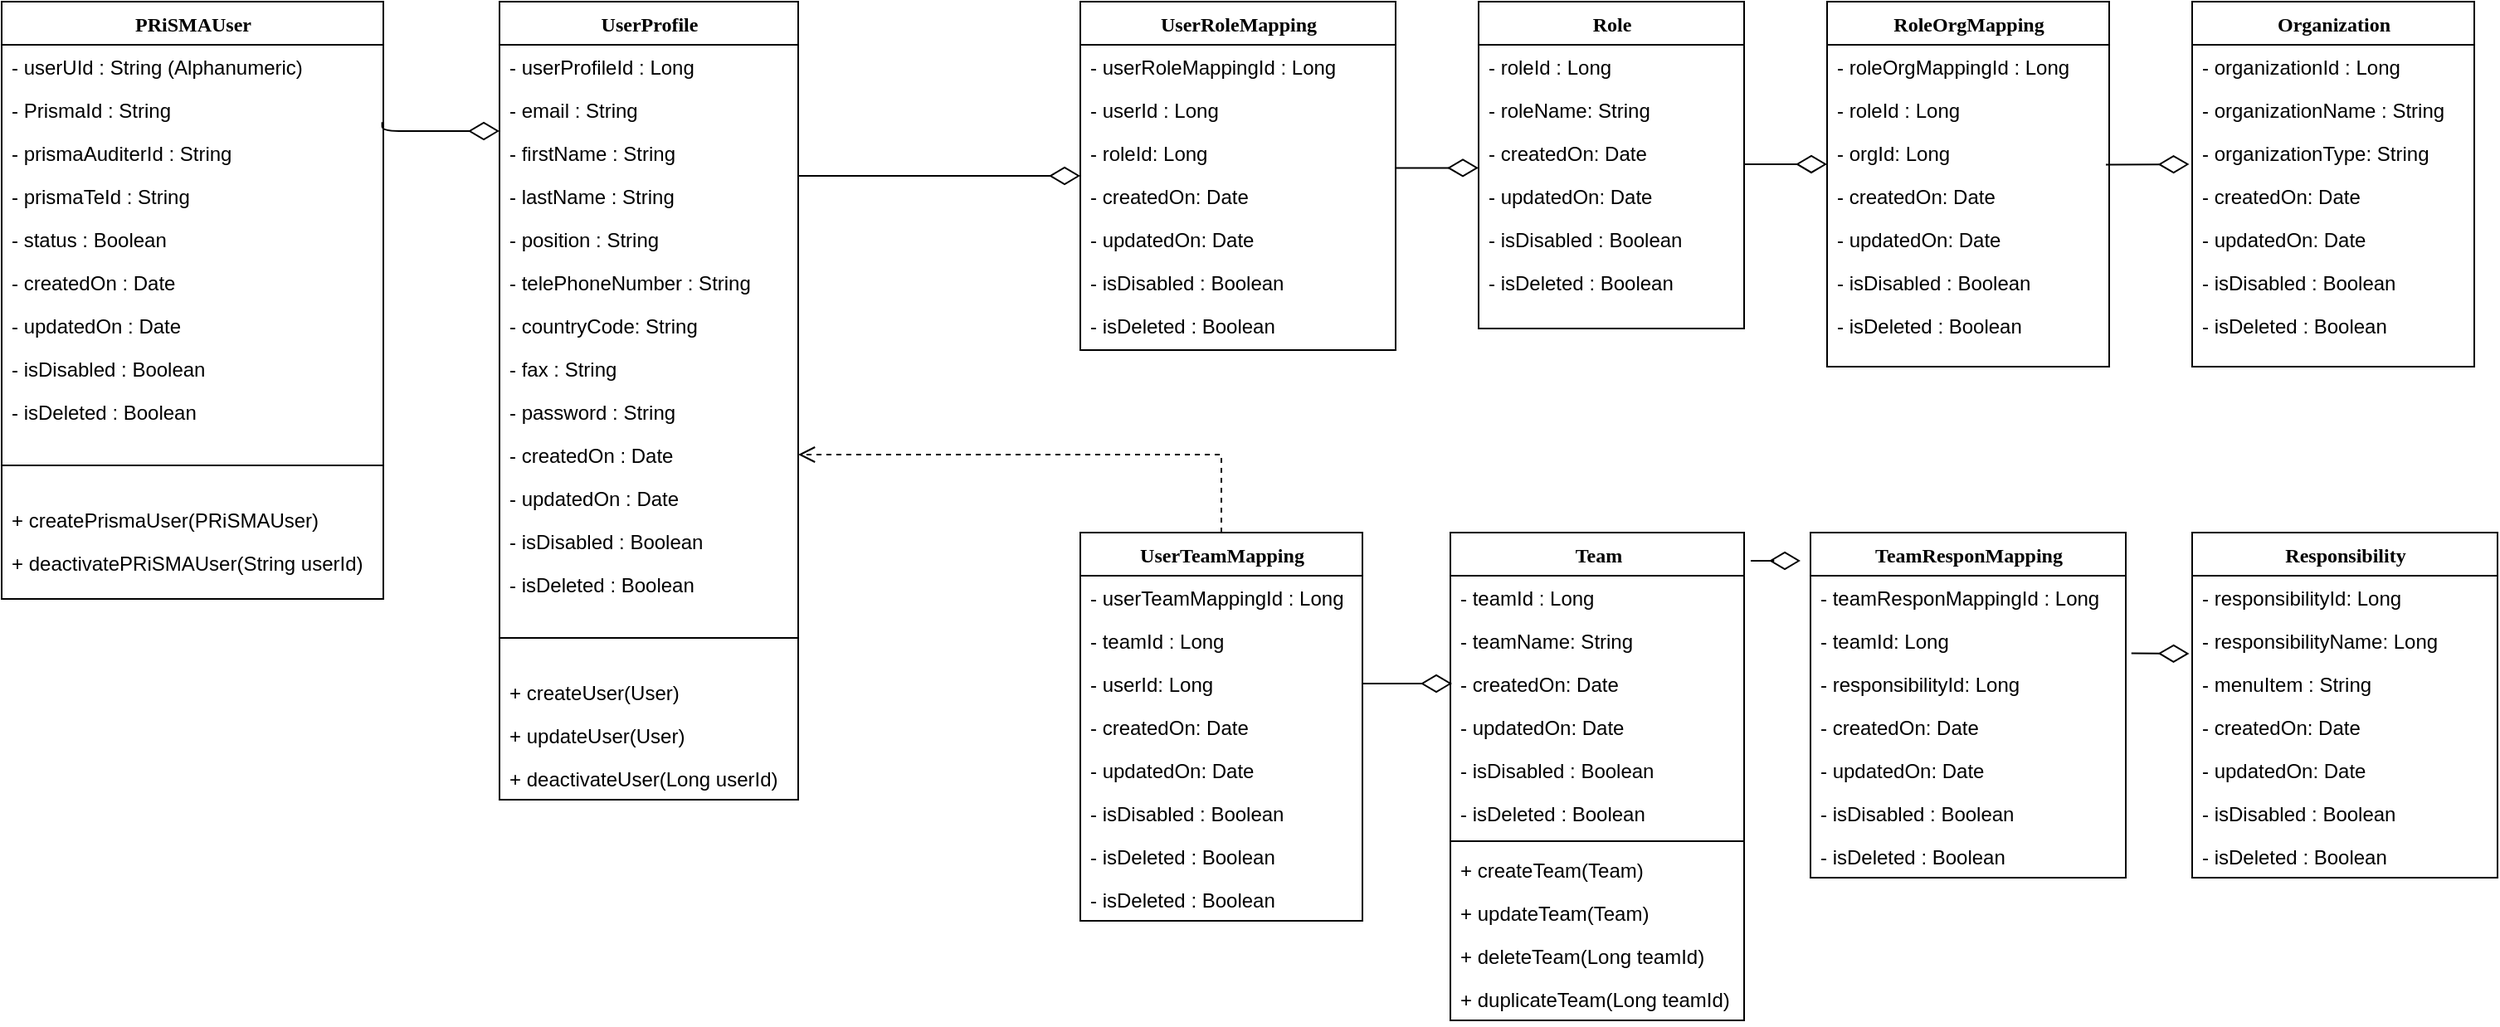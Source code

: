 <mxfile version="23.0.2" type="github">
  <diagram name="Page-1" id="9f46799a-70d6-7492-0946-bef42562c5a5">
    <mxGraphModel dx="1531" dy="635" grid="1" gridSize="10" guides="1" tooltips="1" connect="1" arrows="1" fold="1" page="1" pageScale="1" pageWidth="1169" pageHeight="827" background="none" math="0" shadow="0">
      <root>
        <mxCell id="0" />
        <mxCell id="1" parent="0" />
        <mxCell id="78961159f06e98e8-17" value="UserProfile" style="swimlane;html=1;fontStyle=1;align=center;verticalAlign=top;childLayout=stackLayout;horizontal=1;startSize=26;horizontalStack=0;resizeParent=1;resizeLast=0;collapsible=1;marginBottom=0;swimlaneFillColor=#ffffff;rounded=0;shadow=0;comic=0;labelBackgroundColor=none;strokeWidth=1;fillColor=none;fontFamily=Verdana;fontSize=12" parent="1" vertex="1">
          <mxGeometry x="720" y="80" width="180" height="481" as="geometry" />
        </mxCell>
        <mxCell id="2uCMIBDaQtJnFy4QfpO6-13" value="- userProfileId : Long" style="text;html=1;strokeColor=none;fillColor=none;align=left;verticalAlign=top;spacingLeft=4;spacingRight=4;whiteSpace=wrap;overflow=hidden;rotatable=0;points=[[0,0.5],[1,0.5]];portConstraint=eastwest;" parent="78961159f06e98e8-17" vertex="1">
          <mxGeometry y="26" width="180" height="26" as="geometry" />
        </mxCell>
        <mxCell id="78961159f06e98e8-21" value="- email : String" style="text;html=1;strokeColor=none;fillColor=none;align=left;verticalAlign=top;spacingLeft=4;spacingRight=4;whiteSpace=wrap;overflow=hidden;rotatable=0;points=[[0,0.5],[1,0.5]];portConstraint=eastwest;" parent="78961159f06e98e8-17" vertex="1">
          <mxGeometry y="52" width="180" height="26" as="geometry" />
        </mxCell>
        <mxCell id="78961159f06e98e8-23" value="- firstName : String" style="text;html=1;strokeColor=none;fillColor=none;align=left;verticalAlign=top;spacingLeft=4;spacingRight=4;whiteSpace=wrap;overflow=hidden;rotatable=0;points=[[0,0.5],[1,0.5]];portConstraint=eastwest;" parent="78961159f06e98e8-17" vertex="1">
          <mxGeometry y="78" width="180" height="26" as="geometry" />
        </mxCell>
        <mxCell id="78961159f06e98e8-25" value="- lastName : String" style="text;html=1;strokeColor=none;fillColor=none;align=left;verticalAlign=top;spacingLeft=4;spacingRight=4;whiteSpace=wrap;overflow=hidden;rotatable=0;points=[[0,0.5],[1,0.5]];portConstraint=eastwest;" parent="78961159f06e98e8-17" vertex="1">
          <mxGeometry y="104" width="180" height="26" as="geometry" />
        </mxCell>
        <mxCell id="78961159f06e98e8-26" value="- position : String" style="text;html=1;strokeColor=none;fillColor=none;align=left;verticalAlign=top;spacingLeft=4;spacingRight=4;whiteSpace=wrap;overflow=hidden;rotatable=0;points=[[0,0.5],[1,0.5]];portConstraint=eastwest;" parent="78961159f06e98e8-17" vertex="1">
          <mxGeometry y="130" width="180" height="26" as="geometry" />
        </mxCell>
        <mxCell id="78961159f06e98e8-24" value="- telePhoneNumber : String" style="text;html=1;strokeColor=none;fillColor=none;align=left;verticalAlign=top;spacingLeft=4;spacingRight=4;whiteSpace=wrap;overflow=hidden;rotatable=0;points=[[0,0.5],[1,0.5]];portConstraint=eastwest;" parent="78961159f06e98e8-17" vertex="1">
          <mxGeometry y="156" width="180" height="26" as="geometry" />
        </mxCell>
        <mxCell id="2uCMIBDaQtJnFy4QfpO6-1" value="- countryCode: String" style="text;html=1;strokeColor=none;fillColor=none;align=left;verticalAlign=top;spacingLeft=4;spacingRight=4;whiteSpace=wrap;overflow=hidden;rotatable=0;points=[[0,0.5],[1,0.5]];portConstraint=eastwest;" parent="78961159f06e98e8-17" vertex="1">
          <mxGeometry y="182" width="180" height="26" as="geometry" />
        </mxCell>
        <mxCell id="2uCMIBDaQtJnFy4QfpO6-2" value="- fax : String" style="text;html=1;strokeColor=none;fillColor=none;align=left;verticalAlign=top;spacingLeft=4;spacingRight=4;whiteSpace=wrap;overflow=hidden;rotatable=0;points=[[0,0.5],[1,0.5]];portConstraint=eastwest;" parent="78961159f06e98e8-17" vertex="1">
          <mxGeometry y="208" width="180" height="26" as="geometry" />
        </mxCell>
        <mxCell id="2uCMIBDaQtJnFy4QfpO6-3" value="- password : String" style="text;html=1;strokeColor=none;fillColor=none;align=left;verticalAlign=top;spacingLeft=4;spacingRight=4;whiteSpace=wrap;overflow=hidden;rotatable=0;points=[[0,0.5],[1,0.5]];portConstraint=eastwest;" parent="78961159f06e98e8-17" vertex="1">
          <mxGeometry y="234" width="180" height="26" as="geometry" />
        </mxCell>
        <mxCell id="2uCMIBDaQtJnFy4QfpO6-8" value="- createdOn : Date" style="text;html=1;strokeColor=none;fillColor=none;align=left;verticalAlign=top;spacingLeft=4;spacingRight=4;whiteSpace=wrap;overflow=hidden;rotatable=0;points=[[0,0.5],[1,0.5]];portConstraint=eastwest;" parent="78961159f06e98e8-17" vertex="1">
          <mxGeometry y="260" width="180" height="26" as="geometry" />
        </mxCell>
        <mxCell id="2uCMIBDaQtJnFy4QfpO6-9" value="- updatedOn : Date" style="text;html=1;strokeColor=none;fillColor=none;align=left;verticalAlign=top;spacingLeft=4;spacingRight=4;whiteSpace=wrap;overflow=hidden;rotatable=0;points=[[0,0.5],[1,0.5]];portConstraint=eastwest;" parent="78961159f06e98e8-17" vertex="1">
          <mxGeometry y="286" width="180" height="26" as="geometry" />
        </mxCell>
        <mxCell id="2uCMIBDaQtJnFy4QfpO6-11" value="- isDisabled : Boolean" style="text;html=1;strokeColor=none;fillColor=none;align=left;verticalAlign=top;spacingLeft=4;spacingRight=4;whiteSpace=wrap;overflow=hidden;rotatable=0;points=[[0,0.5],[1,0.5]];portConstraint=eastwest;" parent="78961159f06e98e8-17" vertex="1">
          <mxGeometry y="312" width="180" height="26" as="geometry" />
        </mxCell>
        <mxCell id="2uCMIBDaQtJnFy4QfpO6-12" value="- isDeleted : Boolean" style="text;html=1;strokeColor=none;fillColor=none;align=left;verticalAlign=top;spacingLeft=4;spacingRight=4;whiteSpace=wrap;overflow=hidden;rotatable=0;points=[[0,0.5],[1,0.5]];portConstraint=eastwest;" parent="78961159f06e98e8-17" vertex="1">
          <mxGeometry y="338" width="180" height="26" as="geometry" />
        </mxCell>
        <mxCell id="2uCMIBDaQtJnFy4QfpO6-86" value="" style="line;strokeWidth=1;fillColor=none;align=left;verticalAlign=middle;spacingTop=-1;spacingLeft=3;spacingRight=3;rotatable=0;labelPosition=right;points=[];portConstraint=eastwest;strokeColor=inherit;" parent="78961159f06e98e8-17" vertex="1">
          <mxGeometry y="364" width="180" height="39" as="geometry" />
        </mxCell>
        <mxCell id="2uCMIBDaQtJnFy4QfpO6-87" value="+ createUser(User)" style="text;html=1;strokeColor=none;fillColor=none;align=left;verticalAlign=top;spacingLeft=4;spacingRight=4;whiteSpace=wrap;overflow=hidden;rotatable=0;points=[[0,0.5],[1,0.5]];portConstraint=eastwest;" parent="78961159f06e98e8-17" vertex="1">
          <mxGeometry y="403" width="180" height="26" as="geometry" />
        </mxCell>
        <mxCell id="2uCMIBDaQtJnFy4QfpO6-88" value="+ updateUser(User)" style="text;html=1;strokeColor=none;fillColor=none;align=left;verticalAlign=top;spacingLeft=4;spacingRight=4;whiteSpace=wrap;overflow=hidden;rotatable=0;points=[[0,0.5],[1,0.5]];portConstraint=eastwest;" parent="78961159f06e98e8-17" vertex="1">
          <mxGeometry y="429" width="180" height="26" as="geometry" />
        </mxCell>
        <mxCell id="2uCMIBDaQtJnFy4QfpO6-89" value="+ deactivateUser(Long userId)" style="text;html=1;strokeColor=none;fillColor=none;align=left;verticalAlign=top;spacingLeft=4;spacingRight=4;whiteSpace=wrap;overflow=hidden;rotatable=0;points=[[0,0.5],[1,0.5]];portConstraint=eastwest;" parent="78961159f06e98e8-17" vertex="1">
          <mxGeometry y="455" width="180" height="26" as="geometry" />
        </mxCell>
        <object label="UserRoleMapping" id="78961159f06e98e8-30">
          <mxCell style="swimlane;html=1;fontStyle=1;align=center;verticalAlign=top;childLayout=stackLayout;horizontal=1;startSize=26;horizontalStack=0;resizeParent=1;resizeLast=0;collapsible=1;marginBottom=0;swimlaneFillColor=#ffffff;rounded=0;shadow=0;comic=0;labelBackgroundColor=none;strokeWidth=1;fillColor=none;fontFamily=Verdana;fontSize=12" parent="1" vertex="1">
            <mxGeometry x="1070" y="80" width="190" height="210" as="geometry" />
          </mxCell>
        </object>
        <mxCell id="78961159f06e98e8-31" value="- userRoleMappingId : Long" style="text;html=1;strokeColor=none;fillColor=none;align=left;verticalAlign=top;spacingLeft=4;spacingRight=4;whiteSpace=wrap;overflow=hidden;rotatable=0;points=[[0,0.5],[1,0.5]];portConstraint=eastwest;" parent="78961159f06e98e8-30" vertex="1">
          <mxGeometry y="26" width="190" height="26" as="geometry" />
        </mxCell>
        <mxCell id="78961159f06e98e8-32" value="- userId : Long" style="text;html=1;strokeColor=none;fillColor=none;align=left;verticalAlign=top;spacingLeft=4;spacingRight=4;whiteSpace=wrap;overflow=hidden;rotatable=0;points=[[0,0.5],[1,0.5]];portConstraint=eastwest;" parent="78961159f06e98e8-30" vertex="1">
          <mxGeometry y="52" width="190" height="26" as="geometry" />
        </mxCell>
        <mxCell id="78961159f06e98e8-33" value="- roleId: Long" style="text;html=1;strokeColor=none;fillColor=none;align=left;verticalAlign=top;spacingLeft=4;spacingRight=4;whiteSpace=wrap;overflow=hidden;rotatable=0;points=[[0,0.5],[1,0.5]];portConstraint=eastwest;" parent="78961159f06e98e8-30" vertex="1">
          <mxGeometry y="78" width="190" height="26" as="geometry" />
        </mxCell>
        <mxCell id="78961159f06e98e8-34" value="- createdOn: Date" style="text;html=1;strokeColor=none;fillColor=none;align=left;verticalAlign=top;spacingLeft=4;spacingRight=4;whiteSpace=wrap;overflow=hidden;rotatable=0;points=[[0,0.5],[1,0.5]];portConstraint=eastwest;" parent="78961159f06e98e8-30" vertex="1">
          <mxGeometry y="104" width="190" height="26" as="geometry" />
        </mxCell>
        <mxCell id="78961159f06e98e8-36" value="- updatedOn: Date" style="text;html=1;strokeColor=none;fillColor=none;align=left;verticalAlign=top;spacingLeft=4;spacingRight=4;whiteSpace=wrap;overflow=hidden;rotatable=0;points=[[0,0.5],[1,0.5]];portConstraint=eastwest;" parent="78961159f06e98e8-30" vertex="1">
          <mxGeometry y="130" width="190" height="26" as="geometry" />
        </mxCell>
        <mxCell id="78961159f06e98e8-37" value="- isDisabled : Boolean&lt;br&gt;" style="text;html=1;strokeColor=none;fillColor=none;align=left;verticalAlign=top;spacingLeft=4;spacingRight=4;whiteSpace=wrap;overflow=hidden;rotatable=0;points=[[0,0.5],[1,0.5]];portConstraint=eastwest;" parent="78961159f06e98e8-30" vertex="1">
          <mxGeometry y="156" width="190" height="26" as="geometry" />
        </mxCell>
        <mxCell id="2uCMIBDaQtJnFy4QfpO6-14" value="- isDeleted : Boolean" style="text;html=1;strokeColor=none;fillColor=none;align=left;verticalAlign=top;spacingLeft=4;spacingRight=4;whiteSpace=wrap;overflow=hidden;rotatable=0;points=[[0,0.5],[1,0.5]];portConstraint=eastwest;" parent="78961159f06e98e8-30" vertex="1">
          <mxGeometry y="182" width="190" height="26" as="geometry" />
        </mxCell>
        <mxCell id="78961159f06e98e8-43" value="Role" style="swimlane;html=1;fontStyle=1;align=center;verticalAlign=top;childLayout=stackLayout;horizontal=1;startSize=26;horizontalStack=0;resizeParent=1;resizeLast=0;collapsible=1;marginBottom=0;swimlaneFillColor=#ffffff;rounded=0;shadow=0;comic=0;labelBackgroundColor=none;strokeWidth=1;fillColor=none;fontFamily=Verdana;fontSize=12" parent="1" vertex="1">
          <mxGeometry x="1310" y="80" width="160" height="197" as="geometry" />
        </mxCell>
        <mxCell id="78961159f06e98e8-44" value="- roleId : Long" style="text;html=1;strokeColor=none;fillColor=none;align=left;verticalAlign=top;spacingLeft=4;spacingRight=4;whiteSpace=wrap;overflow=hidden;rotatable=0;points=[[0,0.5],[1,0.5]];portConstraint=eastwest;" parent="78961159f06e98e8-43" vertex="1">
          <mxGeometry y="26" width="160" height="26" as="geometry" />
        </mxCell>
        <mxCell id="78961159f06e98e8-45" value="- roleName: String" style="text;html=1;strokeColor=none;fillColor=none;align=left;verticalAlign=top;spacingLeft=4;spacingRight=4;whiteSpace=wrap;overflow=hidden;rotatable=0;points=[[0,0.5],[1,0.5]];portConstraint=eastwest;" parent="78961159f06e98e8-43" vertex="1">
          <mxGeometry y="52" width="160" height="26" as="geometry" />
        </mxCell>
        <mxCell id="2uCMIBDaQtJnFy4QfpO6-20" value="- createdOn: Date" style="text;html=1;strokeColor=none;fillColor=none;align=left;verticalAlign=top;spacingLeft=4;spacingRight=4;whiteSpace=wrap;overflow=hidden;rotatable=0;points=[[0,0.5],[1,0.5]];portConstraint=eastwest;" parent="78961159f06e98e8-43" vertex="1">
          <mxGeometry y="78" width="160" height="26" as="geometry" />
        </mxCell>
        <mxCell id="2uCMIBDaQtJnFy4QfpO6-21" value="- updatedOn: Date" style="text;html=1;strokeColor=none;fillColor=none;align=left;verticalAlign=top;spacingLeft=4;spacingRight=4;whiteSpace=wrap;overflow=hidden;rotatable=0;points=[[0,0.5],[1,0.5]];portConstraint=eastwest;" parent="78961159f06e98e8-43" vertex="1">
          <mxGeometry y="104" width="160" height="26" as="geometry" />
        </mxCell>
        <mxCell id="2uCMIBDaQtJnFy4QfpO6-22" value="- isDisabled : Boolean&lt;br&gt;" style="text;html=1;strokeColor=none;fillColor=none;align=left;verticalAlign=top;spacingLeft=4;spacingRight=4;whiteSpace=wrap;overflow=hidden;rotatable=0;points=[[0,0.5],[1,0.5]];portConstraint=eastwest;" parent="78961159f06e98e8-43" vertex="1">
          <mxGeometry y="130" width="160" height="26" as="geometry" />
        </mxCell>
        <mxCell id="2uCMIBDaQtJnFy4QfpO6-23" value="- isDeleted : Boolean" style="text;html=1;strokeColor=none;fillColor=none;align=left;verticalAlign=top;spacingLeft=4;spacingRight=4;whiteSpace=wrap;overflow=hidden;rotatable=0;points=[[0,0.5],[1,0.5]];portConstraint=eastwest;" parent="78961159f06e98e8-43" vertex="1">
          <mxGeometry y="156" width="160" height="26" as="geometry" />
        </mxCell>
        <mxCell id="78961159f06e98e8-121" style="edgeStyle=elbowEdgeStyle;html=1;labelBackgroundColor=none;startFill=0;startSize=8;endArrow=diamondThin;endFill=0;endSize=16;fontFamily=Verdana;fontSize=12;elbow=vertical;" parent="1" source="78961159f06e98e8-17" target="78961159f06e98e8-30" edge="1">
          <mxGeometry relative="1" as="geometry">
            <mxPoint x="250" y="259.882" as="sourcePoint" />
          </mxGeometry>
        </mxCell>
        <mxCell id="2uCMIBDaQtJnFy4QfpO6-15" style="edgeStyle=elbowEdgeStyle;html=1;labelBackgroundColor=none;startFill=0;startSize=8;endArrow=diamondThin;endFill=0;endSize=16;fontFamily=Verdana;fontSize=12;elbow=vertical;entryX=-0.017;entryY=0.838;entryDx=0;entryDy=0;entryPerimeter=0;" parent="1" edge="1">
          <mxGeometry relative="1" as="geometry">
            <mxPoint x="1259.72" y="180.21" as="sourcePoint" />
            <mxPoint x="1310" y="179.998" as="targetPoint" />
            <Array as="points">
              <mxPoint x="1739.72" y="180.21" />
            </Array>
          </mxGeometry>
        </mxCell>
        <mxCell id="2uCMIBDaQtJnFy4QfpO6-24" value="RoleOrgMapping" style="swimlane;html=1;fontStyle=1;align=center;verticalAlign=top;childLayout=stackLayout;horizontal=1;startSize=26;horizontalStack=0;resizeParent=1;resizeLast=0;collapsible=1;marginBottom=0;swimlaneFillColor=#ffffff;rounded=0;shadow=0;comic=0;labelBackgroundColor=none;strokeWidth=1;fillColor=none;fontFamily=Verdana;fontSize=12" parent="1" vertex="1">
          <mxGeometry x="1520" y="80" width="170" height="220" as="geometry" />
        </mxCell>
        <mxCell id="2uCMIBDaQtJnFy4QfpO6-32" value="- roleOrgMappingId : Long&lt;br&gt;" style="text;html=1;strokeColor=none;fillColor=none;align=left;verticalAlign=top;spacingLeft=4;spacingRight=4;whiteSpace=wrap;overflow=hidden;rotatable=0;points=[[0,0.5],[1,0.5]];portConstraint=eastwest;" parent="2uCMIBDaQtJnFy4QfpO6-24" vertex="1">
          <mxGeometry y="26" width="170" height="26" as="geometry" />
        </mxCell>
        <mxCell id="2uCMIBDaQtJnFy4QfpO6-25" value="- roleId : Long" style="text;html=1;strokeColor=none;fillColor=none;align=left;verticalAlign=top;spacingLeft=4;spacingRight=4;whiteSpace=wrap;overflow=hidden;rotatable=0;points=[[0,0.5],[1,0.5]];portConstraint=eastwest;" parent="2uCMIBDaQtJnFy4QfpO6-24" vertex="1">
          <mxGeometry y="52" width="170" height="26" as="geometry" />
        </mxCell>
        <mxCell id="2uCMIBDaQtJnFy4QfpO6-26" value="- orgId: Long" style="text;html=1;strokeColor=none;fillColor=none;align=left;verticalAlign=top;spacingLeft=4;spacingRight=4;whiteSpace=wrap;overflow=hidden;rotatable=0;points=[[0,0.5],[1,0.5]];portConstraint=eastwest;" parent="2uCMIBDaQtJnFy4QfpO6-24" vertex="1">
          <mxGeometry y="78" width="170" height="26" as="geometry" />
        </mxCell>
        <mxCell id="2uCMIBDaQtJnFy4QfpO6-27" value="- createdOn: Date" style="text;html=1;strokeColor=none;fillColor=none;align=left;verticalAlign=top;spacingLeft=4;spacingRight=4;whiteSpace=wrap;overflow=hidden;rotatable=0;points=[[0,0.5],[1,0.5]];portConstraint=eastwest;" parent="2uCMIBDaQtJnFy4QfpO6-24" vertex="1">
          <mxGeometry y="104" width="170" height="26" as="geometry" />
        </mxCell>
        <mxCell id="2uCMIBDaQtJnFy4QfpO6-28" value="- updatedOn: Date" style="text;html=1;strokeColor=none;fillColor=none;align=left;verticalAlign=top;spacingLeft=4;spacingRight=4;whiteSpace=wrap;overflow=hidden;rotatable=0;points=[[0,0.5],[1,0.5]];portConstraint=eastwest;" parent="2uCMIBDaQtJnFy4QfpO6-24" vertex="1">
          <mxGeometry y="130" width="170" height="26" as="geometry" />
        </mxCell>
        <mxCell id="2uCMIBDaQtJnFy4QfpO6-29" value="- isDisabled : Boolean&lt;br&gt;" style="text;html=1;strokeColor=none;fillColor=none;align=left;verticalAlign=top;spacingLeft=4;spacingRight=4;whiteSpace=wrap;overflow=hidden;rotatable=0;points=[[0,0.5],[1,0.5]];portConstraint=eastwest;" parent="2uCMIBDaQtJnFy4QfpO6-24" vertex="1">
          <mxGeometry y="156" width="170" height="26" as="geometry" />
        </mxCell>
        <mxCell id="2uCMIBDaQtJnFy4QfpO6-30" value="- isDeleted : Boolean" style="text;html=1;strokeColor=none;fillColor=none;align=left;verticalAlign=top;spacingLeft=4;spacingRight=4;whiteSpace=wrap;overflow=hidden;rotatable=0;points=[[0,0.5],[1,0.5]];portConstraint=eastwest;" parent="2uCMIBDaQtJnFy4QfpO6-24" vertex="1">
          <mxGeometry y="182" width="170" height="26" as="geometry" />
        </mxCell>
        <mxCell id="2uCMIBDaQtJnFy4QfpO6-34" style="edgeStyle=elbowEdgeStyle;html=1;labelBackgroundColor=none;startFill=0;startSize=8;endArrow=diamondThin;endFill=0;endSize=16;fontFamily=Verdana;fontSize=12;elbow=vertical;entryX=-0.017;entryY=0.838;entryDx=0;entryDy=0;entryPerimeter=0;" parent="1" edge="1">
          <mxGeometry relative="1" as="geometry">
            <mxPoint x="1469.72" y="177.94" as="sourcePoint" />
            <mxPoint x="1520" y="177.728" as="targetPoint" />
          </mxGeometry>
        </mxCell>
        <mxCell id="2uCMIBDaQtJnFy4QfpO6-35" value="Organization" style="swimlane;html=1;fontStyle=1;align=center;verticalAlign=top;childLayout=stackLayout;horizontal=1;startSize=26;horizontalStack=0;resizeParent=1;resizeLast=0;collapsible=1;marginBottom=0;swimlaneFillColor=#ffffff;rounded=0;shadow=0;comic=0;labelBackgroundColor=none;strokeWidth=1;fillColor=none;fontFamily=Verdana;fontSize=12" parent="1" vertex="1">
          <mxGeometry x="1740" y="80" width="170" height="220" as="geometry" />
        </mxCell>
        <mxCell id="2uCMIBDaQtJnFy4QfpO6-36" value="- organizationId : Long" style="text;html=1;strokeColor=none;fillColor=none;align=left;verticalAlign=top;spacingLeft=4;spacingRight=4;whiteSpace=wrap;overflow=hidden;rotatable=0;points=[[0,0.5],[1,0.5]];portConstraint=eastwest;" parent="2uCMIBDaQtJnFy4QfpO6-35" vertex="1">
          <mxGeometry y="26" width="170" height="26" as="geometry" />
        </mxCell>
        <mxCell id="2uCMIBDaQtJnFy4QfpO6-37" value="- organizationName : String" style="text;html=1;strokeColor=none;fillColor=none;align=left;verticalAlign=top;spacingLeft=4;spacingRight=4;whiteSpace=wrap;overflow=hidden;rotatable=0;points=[[0,0.5],[1,0.5]];portConstraint=eastwest;" parent="2uCMIBDaQtJnFy4QfpO6-35" vertex="1">
          <mxGeometry y="52" width="170" height="26" as="geometry" />
        </mxCell>
        <mxCell id="2uCMIBDaQtJnFy4QfpO6-38" value="- organizationType: String" style="text;html=1;strokeColor=none;fillColor=none;align=left;verticalAlign=top;spacingLeft=4;spacingRight=4;whiteSpace=wrap;overflow=hidden;rotatable=0;points=[[0,0.5],[1,0.5]];portConstraint=eastwest;" parent="2uCMIBDaQtJnFy4QfpO6-35" vertex="1">
          <mxGeometry y="78" width="170" height="26" as="geometry" />
        </mxCell>
        <mxCell id="2uCMIBDaQtJnFy4QfpO6-39" value="- createdOn: Date" style="text;html=1;strokeColor=none;fillColor=none;align=left;verticalAlign=top;spacingLeft=4;spacingRight=4;whiteSpace=wrap;overflow=hidden;rotatable=0;points=[[0,0.5],[1,0.5]];portConstraint=eastwest;" parent="2uCMIBDaQtJnFy4QfpO6-35" vertex="1">
          <mxGeometry y="104" width="170" height="26" as="geometry" />
        </mxCell>
        <mxCell id="2uCMIBDaQtJnFy4QfpO6-40" value="- updatedOn: Date" style="text;html=1;strokeColor=none;fillColor=none;align=left;verticalAlign=top;spacingLeft=4;spacingRight=4;whiteSpace=wrap;overflow=hidden;rotatable=0;points=[[0,0.5],[1,0.5]];portConstraint=eastwest;" parent="2uCMIBDaQtJnFy4QfpO6-35" vertex="1">
          <mxGeometry y="130" width="170" height="26" as="geometry" />
        </mxCell>
        <mxCell id="2uCMIBDaQtJnFy4QfpO6-41" value="- isDisabled : Boolean&lt;br&gt;" style="text;html=1;strokeColor=none;fillColor=none;align=left;verticalAlign=top;spacingLeft=4;spacingRight=4;whiteSpace=wrap;overflow=hidden;rotatable=0;points=[[0,0.5],[1,0.5]];portConstraint=eastwest;" parent="2uCMIBDaQtJnFy4QfpO6-35" vertex="1">
          <mxGeometry y="156" width="170" height="26" as="geometry" />
        </mxCell>
        <mxCell id="2uCMIBDaQtJnFy4QfpO6-42" value="- isDeleted : Boolean" style="text;html=1;strokeColor=none;fillColor=none;align=left;verticalAlign=top;spacingLeft=4;spacingRight=4;whiteSpace=wrap;overflow=hidden;rotatable=0;points=[[0,0.5],[1,0.5]];portConstraint=eastwest;" parent="2uCMIBDaQtJnFy4QfpO6-35" vertex="1">
          <mxGeometry y="182" width="170" height="26" as="geometry" />
        </mxCell>
        <mxCell id="2uCMIBDaQtJnFy4QfpO6-43" style="edgeStyle=elbowEdgeStyle;html=1;labelBackgroundColor=none;startFill=0;startSize=8;endArrow=diamondThin;endFill=0;endSize=16;fontFamily=Verdana;fontSize=12;elbow=vertical;entryX=-0.017;entryY=0.838;entryDx=0;entryDy=0;entryPerimeter=0;" parent="1" edge="1">
          <mxGeometry relative="1" as="geometry">
            <mxPoint x="1688" y="178.21" as="sourcePoint" />
            <mxPoint x="1738.28" y="177.998" as="targetPoint" />
          </mxGeometry>
        </mxCell>
        <mxCell id="2uCMIBDaQtJnFy4QfpO6-44" value="UserTeamMapping" style="swimlane;html=1;fontStyle=1;align=center;verticalAlign=top;childLayout=stackLayout;horizontal=1;startSize=26;horizontalStack=0;resizeParent=1;resizeLast=0;collapsible=1;marginBottom=0;swimlaneFillColor=#ffffff;rounded=0;shadow=0;comic=0;labelBackgroundColor=none;strokeWidth=1;fillColor=none;fontFamily=Verdana;fontSize=12" parent="1" vertex="1">
          <mxGeometry x="1070" y="400" width="170" height="234" as="geometry" />
        </mxCell>
        <mxCell id="2uCMIBDaQtJnFy4QfpO6-45" value="- userTeamMappingId : Long" style="text;html=1;strokeColor=none;fillColor=none;align=left;verticalAlign=top;spacingLeft=4;spacingRight=4;whiteSpace=wrap;overflow=hidden;rotatable=0;points=[[0,0.5],[1,0.5]];portConstraint=eastwest;" parent="2uCMIBDaQtJnFy4QfpO6-44" vertex="1">
          <mxGeometry y="26" width="170" height="26" as="geometry" />
        </mxCell>
        <mxCell id="2uCMIBDaQtJnFy4QfpO6-52" value="- teamId : Long" style="text;html=1;strokeColor=none;fillColor=none;align=left;verticalAlign=top;spacingLeft=4;spacingRight=4;whiteSpace=wrap;overflow=hidden;rotatable=0;points=[[0,0.5],[1,0.5]];portConstraint=eastwest;" parent="2uCMIBDaQtJnFy4QfpO6-44" vertex="1">
          <mxGeometry y="52" width="170" height="26" as="geometry" />
        </mxCell>
        <mxCell id="2uCMIBDaQtJnFy4QfpO6-46" value="- userId: Long" style="text;html=1;strokeColor=none;fillColor=none;align=left;verticalAlign=top;spacingLeft=4;spacingRight=4;whiteSpace=wrap;overflow=hidden;rotatable=0;points=[[0,0.5],[1,0.5]];portConstraint=eastwest;" parent="2uCMIBDaQtJnFy4QfpO6-44" vertex="1">
          <mxGeometry y="78" width="170" height="26" as="geometry" />
        </mxCell>
        <mxCell id="2uCMIBDaQtJnFy4QfpO6-47" value="- createdOn: Date" style="text;html=1;strokeColor=none;fillColor=none;align=left;verticalAlign=top;spacingLeft=4;spacingRight=4;whiteSpace=wrap;overflow=hidden;rotatable=0;points=[[0,0.5],[1,0.5]];portConstraint=eastwest;" parent="2uCMIBDaQtJnFy4QfpO6-44" vertex="1">
          <mxGeometry y="104" width="170" height="26" as="geometry" />
        </mxCell>
        <mxCell id="2uCMIBDaQtJnFy4QfpO6-48" value="- updatedOn: Date" style="text;html=1;strokeColor=none;fillColor=none;align=left;verticalAlign=top;spacingLeft=4;spacingRight=4;whiteSpace=wrap;overflow=hidden;rotatable=0;points=[[0,0.5],[1,0.5]];portConstraint=eastwest;" parent="2uCMIBDaQtJnFy4QfpO6-44" vertex="1">
          <mxGeometry y="130" width="170" height="26" as="geometry" />
        </mxCell>
        <mxCell id="2uCMIBDaQtJnFy4QfpO6-49" value="- isDisabled : Boolean&lt;br&gt;" style="text;html=1;strokeColor=none;fillColor=none;align=left;verticalAlign=top;spacingLeft=4;spacingRight=4;whiteSpace=wrap;overflow=hidden;rotatable=0;points=[[0,0.5],[1,0.5]];portConstraint=eastwest;" parent="2uCMIBDaQtJnFy4QfpO6-44" vertex="1">
          <mxGeometry y="156" width="170" height="26" as="geometry" />
        </mxCell>
        <mxCell id="2uCMIBDaQtJnFy4QfpO6-50" value="- isDeleted : Boolean" style="text;html=1;strokeColor=none;fillColor=none;align=left;verticalAlign=top;spacingLeft=4;spacingRight=4;whiteSpace=wrap;overflow=hidden;rotatable=0;points=[[0,0.5],[1,0.5]];portConstraint=eastwest;" parent="2uCMIBDaQtJnFy4QfpO6-44" vertex="1">
          <mxGeometry y="182" width="170" height="26" as="geometry" />
        </mxCell>
        <mxCell id="2uCMIBDaQtJnFy4QfpO6-51" value="- isDeleted : Boolean" style="text;html=1;strokeColor=none;fillColor=none;align=left;verticalAlign=top;spacingLeft=4;spacingRight=4;whiteSpace=wrap;overflow=hidden;rotatable=0;points=[[0,0.5],[1,0.5]];portConstraint=eastwest;" parent="2uCMIBDaQtJnFy4QfpO6-44" vertex="1">
          <mxGeometry y="208" width="170" height="26" as="geometry" />
        </mxCell>
        <mxCell id="2uCMIBDaQtJnFy4QfpO6-53" value="Team" style="swimlane;html=1;fontStyle=1;align=center;verticalAlign=top;childLayout=stackLayout;horizontal=1;startSize=26;horizontalStack=0;resizeParent=1;resizeLast=0;collapsible=1;marginBottom=0;swimlaneFillColor=#ffffff;rounded=0;shadow=0;comic=0;labelBackgroundColor=none;strokeWidth=1;fillColor=none;fontFamily=Verdana;fontSize=12" parent="1" vertex="1">
          <mxGeometry x="1293" y="400" width="177" height="294" as="geometry" />
        </mxCell>
        <mxCell id="2uCMIBDaQtJnFy4QfpO6-54" value="- teamId : Long" style="text;html=1;strokeColor=none;fillColor=none;align=left;verticalAlign=top;spacingLeft=4;spacingRight=4;whiteSpace=wrap;overflow=hidden;rotatable=0;points=[[0,0.5],[1,0.5]];portConstraint=eastwest;" parent="2uCMIBDaQtJnFy4QfpO6-53" vertex="1">
          <mxGeometry y="26" width="177" height="26" as="geometry" />
        </mxCell>
        <mxCell id="2uCMIBDaQtJnFy4QfpO6-55" value="- teamName: String" style="text;html=1;strokeColor=none;fillColor=none;align=left;verticalAlign=top;spacingLeft=4;spacingRight=4;whiteSpace=wrap;overflow=hidden;rotatable=0;points=[[0,0.5],[1,0.5]];portConstraint=eastwest;" parent="2uCMIBDaQtJnFy4QfpO6-53" vertex="1">
          <mxGeometry y="52" width="177" height="26" as="geometry" />
        </mxCell>
        <mxCell id="2uCMIBDaQtJnFy4QfpO6-56" value="- createdOn: Date" style="text;html=1;strokeColor=none;fillColor=none;align=left;verticalAlign=top;spacingLeft=4;spacingRight=4;whiteSpace=wrap;overflow=hidden;rotatable=0;points=[[0,0.5],[1,0.5]];portConstraint=eastwest;" parent="2uCMIBDaQtJnFy4QfpO6-53" vertex="1">
          <mxGeometry y="78" width="177" height="26" as="geometry" />
        </mxCell>
        <mxCell id="2uCMIBDaQtJnFy4QfpO6-57" value="- updatedOn: Date" style="text;html=1;strokeColor=none;fillColor=none;align=left;verticalAlign=top;spacingLeft=4;spacingRight=4;whiteSpace=wrap;overflow=hidden;rotatable=0;points=[[0,0.5],[1,0.5]];portConstraint=eastwest;" parent="2uCMIBDaQtJnFy4QfpO6-53" vertex="1">
          <mxGeometry y="104" width="177" height="26" as="geometry" />
        </mxCell>
        <mxCell id="2uCMIBDaQtJnFy4QfpO6-58" value="- isDisabled : Boolean&lt;br&gt;" style="text;html=1;strokeColor=none;fillColor=none;align=left;verticalAlign=top;spacingLeft=4;spacingRight=4;whiteSpace=wrap;overflow=hidden;rotatable=0;points=[[0,0.5],[1,0.5]];portConstraint=eastwest;" parent="2uCMIBDaQtJnFy4QfpO6-53" vertex="1">
          <mxGeometry y="130" width="177" height="26" as="geometry" />
        </mxCell>
        <mxCell id="2uCMIBDaQtJnFy4QfpO6-59" value="- isDeleted : Boolean" style="text;html=1;strokeColor=none;fillColor=none;align=left;verticalAlign=top;spacingLeft=4;spacingRight=4;whiteSpace=wrap;overflow=hidden;rotatable=0;points=[[0,0.5],[1,0.5]];portConstraint=eastwest;" parent="2uCMIBDaQtJnFy4QfpO6-53" vertex="1">
          <mxGeometry y="156" width="177" height="26" as="geometry" />
        </mxCell>
        <mxCell id="2uCMIBDaQtJnFy4QfpO6-81" value="" style="line;strokeWidth=1;fillColor=none;align=left;verticalAlign=middle;spacingTop=-1;spacingLeft=3;spacingRight=3;rotatable=0;labelPosition=right;points=[];portConstraint=eastwest;strokeColor=inherit;" parent="2uCMIBDaQtJnFy4QfpO6-53" vertex="1">
          <mxGeometry y="182" width="177" height="8" as="geometry" />
        </mxCell>
        <mxCell id="2uCMIBDaQtJnFy4QfpO6-82" value="+ createTeam(Team)" style="text;html=1;strokeColor=none;fillColor=none;align=left;verticalAlign=top;spacingLeft=4;spacingRight=4;whiteSpace=wrap;overflow=hidden;rotatable=0;points=[[0,0.5],[1,0.5]];portConstraint=eastwest;" parent="2uCMIBDaQtJnFy4QfpO6-53" vertex="1">
          <mxGeometry y="190" width="177" height="26" as="geometry" />
        </mxCell>
        <mxCell id="2uCMIBDaQtJnFy4QfpO6-83" value="+ updateTeam(Team)" style="text;html=1;strokeColor=none;fillColor=none;align=left;verticalAlign=top;spacingLeft=4;spacingRight=4;whiteSpace=wrap;overflow=hidden;rotatable=0;points=[[0,0.5],[1,0.5]];portConstraint=eastwest;" parent="2uCMIBDaQtJnFy4QfpO6-53" vertex="1">
          <mxGeometry y="216" width="177" height="26" as="geometry" />
        </mxCell>
        <mxCell id="2uCMIBDaQtJnFy4QfpO6-85" value="+ deleteTeam(Long teamId)" style="text;html=1;strokeColor=none;fillColor=none;align=left;verticalAlign=top;spacingLeft=4;spacingRight=4;whiteSpace=wrap;overflow=hidden;rotatable=0;points=[[0,0.5],[1,0.5]];portConstraint=eastwest;" parent="2uCMIBDaQtJnFy4QfpO6-53" vertex="1">
          <mxGeometry y="242" width="177" height="26" as="geometry" />
        </mxCell>
        <mxCell id="2uCMIBDaQtJnFy4QfpO6-84" value="+ duplicateTeam(Long teamId)" style="text;html=1;strokeColor=none;fillColor=none;align=left;verticalAlign=top;spacingLeft=4;spacingRight=4;whiteSpace=wrap;overflow=hidden;rotatable=0;points=[[0,0.5],[1,0.5]];portConstraint=eastwest;" parent="2uCMIBDaQtJnFy4QfpO6-53" vertex="1">
          <mxGeometry y="268" width="177" height="26" as="geometry" />
        </mxCell>
        <mxCell id="2uCMIBDaQtJnFy4QfpO6-60" value="TeamResponMapping" style="swimlane;html=1;fontStyle=1;align=center;verticalAlign=top;childLayout=stackLayout;horizontal=1;startSize=26;horizontalStack=0;resizeParent=1;resizeLast=0;collapsible=1;marginBottom=0;swimlaneFillColor=#ffffff;rounded=0;shadow=0;comic=0;labelBackgroundColor=none;strokeWidth=1;fillColor=none;fontFamily=Verdana;fontSize=12" parent="1" vertex="1">
          <mxGeometry x="1510" y="400" width="190" height="208" as="geometry" />
        </mxCell>
        <mxCell id="2uCMIBDaQtJnFy4QfpO6-61" value="- teamResponMappingId : Long" style="text;html=1;strokeColor=none;fillColor=none;align=left;verticalAlign=top;spacingLeft=4;spacingRight=4;whiteSpace=wrap;overflow=hidden;rotatable=0;points=[[0,0.5],[1,0.5]];portConstraint=eastwest;" parent="2uCMIBDaQtJnFy4QfpO6-60" vertex="1">
          <mxGeometry y="26" width="190" height="26" as="geometry" />
        </mxCell>
        <mxCell id="2uCMIBDaQtJnFy4QfpO6-62" value="- teamId: Long" style="text;html=1;strokeColor=none;fillColor=none;align=left;verticalAlign=top;spacingLeft=4;spacingRight=4;whiteSpace=wrap;overflow=hidden;rotatable=0;points=[[0,0.5],[1,0.5]];portConstraint=eastwest;" parent="2uCMIBDaQtJnFy4QfpO6-60" vertex="1">
          <mxGeometry y="52" width="190" height="26" as="geometry" />
        </mxCell>
        <mxCell id="2uCMIBDaQtJnFy4QfpO6-67" value="- responsibilityId: Long" style="text;html=1;strokeColor=none;fillColor=none;align=left;verticalAlign=top;spacingLeft=4;spacingRight=4;whiteSpace=wrap;overflow=hidden;rotatable=0;points=[[0,0.5],[1,0.5]];portConstraint=eastwest;" parent="2uCMIBDaQtJnFy4QfpO6-60" vertex="1">
          <mxGeometry y="78" width="190" height="26" as="geometry" />
        </mxCell>
        <mxCell id="2uCMIBDaQtJnFy4QfpO6-63" value="- createdOn: Date" style="text;html=1;strokeColor=none;fillColor=none;align=left;verticalAlign=top;spacingLeft=4;spacingRight=4;whiteSpace=wrap;overflow=hidden;rotatable=0;points=[[0,0.5],[1,0.5]];portConstraint=eastwest;" parent="2uCMIBDaQtJnFy4QfpO6-60" vertex="1">
          <mxGeometry y="104" width="190" height="26" as="geometry" />
        </mxCell>
        <mxCell id="2uCMIBDaQtJnFy4QfpO6-64" value="- updatedOn: Date" style="text;html=1;strokeColor=none;fillColor=none;align=left;verticalAlign=top;spacingLeft=4;spacingRight=4;whiteSpace=wrap;overflow=hidden;rotatable=0;points=[[0,0.5],[1,0.5]];portConstraint=eastwest;" parent="2uCMIBDaQtJnFy4QfpO6-60" vertex="1">
          <mxGeometry y="130" width="190" height="26" as="geometry" />
        </mxCell>
        <mxCell id="2uCMIBDaQtJnFy4QfpO6-65" value="- isDisabled : Boolean&lt;br&gt;" style="text;html=1;strokeColor=none;fillColor=none;align=left;verticalAlign=top;spacingLeft=4;spacingRight=4;whiteSpace=wrap;overflow=hidden;rotatable=0;points=[[0,0.5],[1,0.5]];portConstraint=eastwest;" parent="2uCMIBDaQtJnFy4QfpO6-60" vertex="1">
          <mxGeometry y="156" width="190" height="26" as="geometry" />
        </mxCell>
        <mxCell id="2uCMIBDaQtJnFy4QfpO6-66" value="- isDeleted : Boolean" style="text;html=1;strokeColor=none;fillColor=none;align=left;verticalAlign=top;spacingLeft=4;spacingRight=4;whiteSpace=wrap;overflow=hidden;rotatable=0;points=[[0,0.5],[1,0.5]];portConstraint=eastwest;" parent="2uCMIBDaQtJnFy4QfpO6-60" vertex="1">
          <mxGeometry y="182" width="190" height="26" as="geometry" />
        </mxCell>
        <mxCell id="2uCMIBDaQtJnFy4QfpO6-68" value="Responsibility" style="swimlane;html=1;fontStyle=1;align=center;verticalAlign=top;childLayout=stackLayout;horizontal=1;startSize=26;horizontalStack=0;resizeParent=1;resizeLast=0;collapsible=1;marginBottom=0;swimlaneFillColor=#ffffff;rounded=0;shadow=0;comic=0;labelBackgroundColor=none;strokeWidth=1;fillColor=none;fontFamily=Verdana;fontSize=12" parent="1" vertex="1">
          <mxGeometry x="1740" y="400" width="184" height="208" as="geometry" />
        </mxCell>
        <mxCell id="2uCMIBDaQtJnFy4QfpO6-70" value="- responsibilityId: Long" style="text;html=1;strokeColor=none;fillColor=none;align=left;verticalAlign=top;spacingLeft=4;spacingRight=4;whiteSpace=wrap;overflow=hidden;rotatable=0;points=[[0,0.5],[1,0.5]];portConstraint=eastwest;" parent="2uCMIBDaQtJnFy4QfpO6-68" vertex="1">
          <mxGeometry y="26" width="184" height="26" as="geometry" />
        </mxCell>
        <mxCell id="2uCMIBDaQtJnFy4QfpO6-71" value="- responsibilityName: Long" style="text;html=1;strokeColor=none;fillColor=none;align=left;verticalAlign=top;spacingLeft=4;spacingRight=4;whiteSpace=wrap;overflow=hidden;rotatable=0;points=[[0,0.5],[1,0.5]];portConstraint=eastwest;" parent="2uCMIBDaQtJnFy4QfpO6-68" vertex="1">
          <mxGeometry y="52" width="184" height="26" as="geometry" />
        </mxCell>
        <mxCell id="2uCMIBDaQtJnFy4QfpO6-76" value="- menuItem : String&lt;br&gt;" style="text;html=1;strokeColor=none;fillColor=none;align=left;verticalAlign=top;spacingLeft=4;spacingRight=4;whiteSpace=wrap;overflow=hidden;rotatable=0;points=[[0,0.5],[1,0.5]];portConstraint=eastwest;" parent="2uCMIBDaQtJnFy4QfpO6-68" vertex="1">
          <mxGeometry y="78" width="184" height="26" as="geometry" />
        </mxCell>
        <mxCell id="2uCMIBDaQtJnFy4QfpO6-72" value="- createdOn: Date" style="text;html=1;strokeColor=none;fillColor=none;align=left;verticalAlign=top;spacingLeft=4;spacingRight=4;whiteSpace=wrap;overflow=hidden;rotatable=0;points=[[0,0.5],[1,0.5]];portConstraint=eastwest;" parent="2uCMIBDaQtJnFy4QfpO6-68" vertex="1">
          <mxGeometry y="104" width="184" height="26" as="geometry" />
        </mxCell>
        <mxCell id="2uCMIBDaQtJnFy4QfpO6-73" value="- updatedOn: Date" style="text;html=1;strokeColor=none;fillColor=none;align=left;verticalAlign=top;spacingLeft=4;spacingRight=4;whiteSpace=wrap;overflow=hidden;rotatable=0;points=[[0,0.5],[1,0.5]];portConstraint=eastwest;" parent="2uCMIBDaQtJnFy4QfpO6-68" vertex="1">
          <mxGeometry y="130" width="184" height="26" as="geometry" />
        </mxCell>
        <mxCell id="2uCMIBDaQtJnFy4QfpO6-74" value="- isDisabled : Boolean&lt;br&gt;" style="text;html=1;strokeColor=none;fillColor=none;align=left;verticalAlign=top;spacingLeft=4;spacingRight=4;whiteSpace=wrap;overflow=hidden;rotatable=0;points=[[0,0.5],[1,0.5]];portConstraint=eastwest;" parent="2uCMIBDaQtJnFy4QfpO6-68" vertex="1">
          <mxGeometry y="156" width="184" height="26" as="geometry" />
        </mxCell>
        <mxCell id="2uCMIBDaQtJnFy4QfpO6-75" value="- isDeleted : Boolean" style="text;html=1;strokeColor=none;fillColor=none;align=left;verticalAlign=top;spacingLeft=4;spacingRight=4;whiteSpace=wrap;overflow=hidden;rotatable=0;points=[[0,0.5],[1,0.5]];portConstraint=eastwest;" parent="2uCMIBDaQtJnFy4QfpO6-68" vertex="1">
          <mxGeometry y="182" width="184" height="26" as="geometry" />
        </mxCell>
        <mxCell id="2uCMIBDaQtJnFy4QfpO6-77" style="edgeStyle=elbowEdgeStyle;html=1;labelBackgroundColor=none;startFill=0;startSize=8;endArrow=diamondThin;endFill=0;endSize=16;fontFamily=Verdana;fontSize=12;elbow=vertical;entryX=-0.017;entryY=0.838;entryDx=0;entryDy=0;entryPerimeter=0;exitX=1.002;exitY=-0.165;exitDx=0;exitDy=0;exitPerimeter=0;" parent="1" edge="1">
          <mxGeometry relative="1" as="geometry">
            <mxPoint x="1703.38" y="472.71" as="sourcePoint" />
            <mxPoint x="1738.28" y="472.998" as="targetPoint" />
          </mxGeometry>
        </mxCell>
        <mxCell id="2uCMIBDaQtJnFy4QfpO6-78" style="edgeStyle=elbowEdgeStyle;html=1;labelBackgroundColor=none;startFill=0;startSize=8;endArrow=diamondThin;endFill=0;endSize=16;fontFamily=Verdana;fontSize=12;elbow=vertical;" parent="1" edge="1">
          <mxGeometry relative="1" as="geometry">
            <mxPoint x="1474" y="417" as="sourcePoint" />
            <mxPoint x="1504" y="417" as="targetPoint" />
          </mxGeometry>
        </mxCell>
        <mxCell id="2uCMIBDaQtJnFy4QfpO6-79" style="edgeStyle=elbowEdgeStyle;html=1;labelBackgroundColor=none;startFill=0;startSize=8;endArrow=diamondThin;endFill=0;endSize=16;fontFamily=Verdana;fontSize=12;elbow=vertical;exitX=1;exitY=0.5;exitDx=0;exitDy=0;" parent="1" edge="1" source="2uCMIBDaQtJnFy4QfpO6-46">
          <mxGeometry relative="1" as="geometry">
            <mxPoint x="1250" y="491" as="sourcePoint" />
            <mxPoint x="1294" y="491" as="targetPoint" />
          </mxGeometry>
        </mxCell>
        <mxCell id="2uCMIBDaQtJnFy4QfpO6-80" value="" style="html=1;verticalAlign=bottom;endArrow=open;dashed=1;endSize=8;curved=0;rounded=0;exitX=0.5;exitY=0;exitDx=0;exitDy=0;entryX=1;entryY=0.5;entryDx=0;entryDy=0;" parent="1" source="2uCMIBDaQtJnFy4QfpO6-44" target="2uCMIBDaQtJnFy4QfpO6-8" edge="1">
          <mxGeometry relative="1" as="geometry">
            <mxPoint x="331" y="352" as="sourcePoint" />
            <mxPoint x="280" y="352" as="targetPoint" />
            <Array as="points">
              <mxPoint x="1155" y="353" />
            </Array>
          </mxGeometry>
        </mxCell>
        <mxCell id="XiBq6TkKdOrEGPuikaSl-2" value="PRiSMAUser" style="swimlane;html=1;fontStyle=1;align=center;verticalAlign=top;childLayout=stackLayout;horizontal=1;startSize=26;horizontalStack=0;resizeParent=1;resizeLast=0;collapsible=1;marginBottom=0;swimlaneFillColor=#ffffff;rounded=0;shadow=0;comic=0;labelBackgroundColor=none;strokeWidth=1;fillColor=none;fontFamily=Verdana;fontSize=12" vertex="1" parent="1">
          <mxGeometry x="420" y="80" width="230" height="360" as="geometry" />
        </mxCell>
        <mxCell id="XiBq6TkKdOrEGPuikaSl-3" value="- userUId : String (Alphanumeric)" style="text;html=1;strokeColor=none;fillColor=none;align=left;verticalAlign=top;spacingLeft=4;spacingRight=4;whiteSpace=wrap;overflow=hidden;rotatable=0;points=[[0,0.5],[1,0.5]];portConstraint=eastwest;" vertex="1" parent="XiBq6TkKdOrEGPuikaSl-2">
          <mxGeometry y="26" width="230" height="26" as="geometry" />
        </mxCell>
        <mxCell id="XiBq6TkKdOrEGPuikaSl-4" value="- PrismaId : String" style="text;html=1;strokeColor=none;fillColor=none;align=left;verticalAlign=top;spacingLeft=4;spacingRight=4;whiteSpace=wrap;overflow=hidden;rotatable=0;points=[[0,0.5],[1,0.5]];portConstraint=eastwest;" vertex="1" parent="XiBq6TkKdOrEGPuikaSl-2">
          <mxGeometry y="52" width="230" height="26" as="geometry" />
        </mxCell>
        <mxCell id="XiBq6TkKdOrEGPuikaSl-5" value="- prismaAuditerId : String" style="text;html=1;strokeColor=none;fillColor=none;align=left;verticalAlign=top;spacingLeft=4;spacingRight=4;whiteSpace=wrap;overflow=hidden;rotatable=0;points=[[0,0.5],[1,0.5]];portConstraint=eastwest;" vertex="1" parent="XiBq6TkKdOrEGPuikaSl-2">
          <mxGeometry y="78" width="230" height="26" as="geometry" />
        </mxCell>
        <mxCell id="XiBq6TkKdOrEGPuikaSl-6" value="- prismaTeId : String" style="text;html=1;strokeColor=none;fillColor=none;align=left;verticalAlign=top;spacingLeft=4;spacingRight=4;whiteSpace=wrap;overflow=hidden;rotatable=0;points=[[0,0.5],[1,0.5]];portConstraint=eastwest;" vertex="1" parent="XiBq6TkKdOrEGPuikaSl-2">
          <mxGeometry y="104" width="230" height="26" as="geometry" />
        </mxCell>
        <mxCell id="XiBq6TkKdOrEGPuikaSl-7" value="- status : Boolean" style="text;html=1;strokeColor=none;fillColor=none;align=left;verticalAlign=top;spacingLeft=4;spacingRight=4;whiteSpace=wrap;overflow=hidden;rotatable=0;points=[[0,0.5],[1,0.5]];portConstraint=eastwest;" vertex="1" parent="XiBq6TkKdOrEGPuikaSl-2">
          <mxGeometry y="130" width="230" height="26" as="geometry" />
        </mxCell>
        <mxCell id="XiBq6TkKdOrEGPuikaSl-12" value="- createdOn : Date" style="text;html=1;strokeColor=none;fillColor=none;align=left;verticalAlign=top;spacingLeft=4;spacingRight=4;whiteSpace=wrap;overflow=hidden;rotatable=0;points=[[0,0.5],[1,0.5]];portConstraint=eastwest;" vertex="1" parent="XiBq6TkKdOrEGPuikaSl-2">
          <mxGeometry y="156" width="230" height="26" as="geometry" />
        </mxCell>
        <mxCell id="XiBq6TkKdOrEGPuikaSl-13" value="- updatedOn : Date" style="text;html=1;strokeColor=none;fillColor=none;align=left;verticalAlign=top;spacingLeft=4;spacingRight=4;whiteSpace=wrap;overflow=hidden;rotatable=0;points=[[0,0.5],[1,0.5]];portConstraint=eastwest;" vertex="1" parent="XiBq6TkKdOrEGPuikaSl-2">
          <mxGeometry y="182" width="230" height="26" as="geometry" />
        </mxCell>
        <mxCell id="XiBq6TkKdOrEGPuikaSl-14" value="- isDisabled : Boolean" style="text;html=1;strokeColor=none;fillColor=none;align=left;verticalAlign=top;spacingLeft=4;spacingRight=4;whiteSpace=wrap;overflow=hidden;rotatable=0;points=[[0,0.5],[1,0.5]];portConstraint=eastwest;" vertex="1" parent="XiBq6TkKdOrEGPuikaSl-2">
          <mxGeometry y="208" width="230" height="26" as="geometry" />
        </mxCell>
        <mxCell id="XiBq6TkKdOrEGPuikaSl-15" value="- isDeleted : Boolean" style="text;html=1;strokeColor=none;fillColor=none;align=left;verticalAlign=top;spacingLeft=4;spacingRight=4;whiteSpace=wrap;overflow=hidden;rotatable=0;points=[[0,0.5],[1,0.5]];portConstraint=eastwest;" vertex="1" parent="XiBq6TkKdOrEGPuikaSl-2">
          <mxGeometry y="234" width="230" height="26" as="geometry" />
        </mxCell>
        <mxCell id="XiBq6TkKdOrEGPuikaSl-16" value="" style="line;strokeWidth=1;fillColor=none;align=left;verticalAlign=middle;spacingTop=-1;spacingLeft=3;spacingRight=3;rotatable=0;labelPosition=right;points=[];portConstraint=eastwest;strokeColor=inherit;" vertex="1" parent="XiBq6TkKdOrEGPuikaSl-2">
          <mxGeometry y="260" width="230" height="39" as="geometry" />
        </mxCell>
        <mxCell id="XiBq6TkKdOrEGPuikaSl-17" value="+ createPrismaUser(PRiSMAUser)" style="text;html=1;strokeColor=none;fillColor=none;align=left;verticalAlign=top;spacingLeft=4;spacingRight=4;whiteSpace=wrap;overflow=hidden;rotatable=0;points=[[0,0.5],[1,0.5]];portConstraint=eastwest;" vertex="1" parent="XiBq6TkKdOrEGPuikaSl-2">
          <mxGeometry y="299" width="230" height="26" as="geometry" />
        </mxCell>
        <mxCell id="XiBq6TkKdOrEGPuikaSl-19" value="+ deactivatePRiSMAUser(String userId)" style="text;html=1;strokeColor=none;fillColor=none;align=left;verticalAlign=top;spacingLeft=4;spacingRight=4;whiteSpace=wrap;overflow=hidden;rotatable=0;points=[[0,0.5],[1,0.5]];portConstraint=eastwest;" vertex="1" parent="XiBq6TkKdOrEGPuikaSl-2">
          <mxGeometry y="325" width="230" height="26" as="geometry" />
        </mxCell>
        <mxCell id="XiBq6TkKdOrEGPuikaSl-20" style="edgeStyle=elbowEdgeStyle;html=1;labelBackgroundColor=none;startFill=0;startSize=8;endArrow=diamondThin;endFill=0;endSize=16;fontFamily=Verdana;fontSize=12;elbow=vertical;exitX=0.997;exitY=0.791;exitDx=0;exitDy=0;exitPerimeter=0;" edge="1" parent="1" source="XiBq6TkKdOrEGPuikaSl-4" target="78961159f06e98e8-23">
          <mxGeometry relative="1" as="geometry">
            <mxPoint x="690" y="158" as="sourcePoint" />
            <mxPoint x="809" y="158.0" as="targetPoint" />
            <Array as="points">
              <mxPoint x="690" y="158" />
            </Array>
          </mxGeometry>
        </mxCell>
      </root>
    </mxGraphModel>
  </diagram>
</mxfile>
